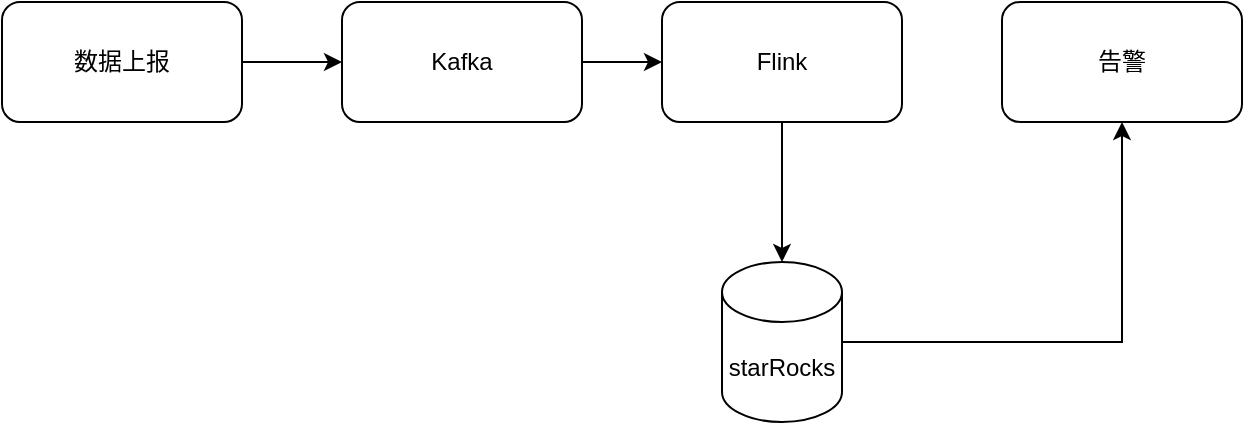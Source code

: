 <mxfile version="20.8.0" type="github">
  <diagram id="C5RBs43oDa-KdzZeNtuy" name="Page-1">
    <mxGraphModel dx="758" dy="518" grid="1" gridSize="10" guides="1" tooltips="1" connect="1" arrows="1" fold="1" page="1" pageScale="1" pageWidth="827" pageHeight="1169" math="0" shadow="0">
      <root>
        <mxCell id="WIyWlLk6GJQsqaUBKTNV-0" />
        <mxCell id="WIyWlLk6GJQsqaUBKTNV-1" parent="WIyWlLk6GJQsqaUBKTNV-0" />
        <mxCell id="JxEY2v-Uu0OLQ1JV-tgB-2" style="edgeStyle=orthogonalEdgeStyle;rounded=0;orthogonalLoop=1;jettySize=auto;html=1;exitX=1;exitY=0.5;exitDx=0;exitDy=0;entryX=0;entryY=0.5;entryDx=0;entryDy=0;" edge="1" parent="WIyWlLk6GJQsqaUBKTNV-1" source="JxEY2v-Uu0OLQ1JV-tgB-0" target="JxEY2v-Uu0OLQ1JV-tgB-1">
          <mxGeometry relative="1" as="geometry" />
        </mxCell>
        <mxCell id="JxEY2v-Uu0OLQ1JV-tgB-0" value="数据上报" style="rounded=1;whiteSpace=wrap;html=1;" vertex="1" parent="WIyWlLk6GJQsqaUBKTNV-1">
          <mxGeometry x="50" y="90" width="120" height="60" as="geometry" />
        </mxCell>
        <mxCell id="JxEY2v-Uu0OLQ1JV-tgB-4" style="edgeStyle=orthogonalEdgeStyle;rounded=0;orthogonalLoop=1;jettySize=auto;html=1;exitX=1;exitY=0.5;exitDx=0;exitDy=0;" edge="1" parent="WIyWlLk6GJQsqaUBKTNV-1" source="JxEY2v-Uu0OLQ1JV-tgB-1" target="JxEY2v-Uu0OLQ1JV-tgB-3">
          <mxGeometry relative="1" as="geometry" />
        </mxCell>
        <mxCell id="JxEY2v-Uu0OLQ1JV-tgB-1" value="Kafka" style="rounded=1;whiteSpace=wrap;html=1;" vertex="1" parent="WIyWlLk6GJQsqaUBKTNV-1">
          <mxGeometry x="220" y="90" width="120" height="60" as="geometry" />
        </mxCell>
        <mxCell id="JxEY2v-Uu0OLQ1JV-tgB-7" style="edgeStyle=orthogonalEdgeStyle;rounded=0;orthogonalLoop=1;jettySize=auto;html=1;exitX=0.5;exitY=1;exitDx=0;exitDy=0;entryX=0.5;entryY=0;entryDx=0;entryDy=0;entryPerimeter=0;" edge="1" parent="WIyWlLk6GJQsqaUBKTNV-1" source="JxEY2v-Uu0OLQ1JV-tgB-3" target="JxEY2v-Uu0OLQ1JV-tgB-5">
          <mxGeometry relative="1" as="geometry" />
        </mxCell>
        <mxCell id="JxEY2v-Uu0OLQ1JV-tgB-3" value="Flink" style="rounded=1;whiteSpace=wrap;html=1;" vertex="1" parent="WIyWlLk6GJQsqaUBKTNV-1">
          <mxGeometry x="380" y="90" width="120" height="60" as="geometry" />
        </mxCell>
        <mxCell id="JxEY2v-Uu0OLQ1JV-tgB-9" style="edgeStyle=orthogonalEdgeStyle;rounded=0;orthogonalLoop=1;jettySize=auto;html=1;exitX=1;exitY=0.5;exitDx=0;exitDy=0;exitPerimeter=0;" edge="1" parent="WIyWlLk6GJQsqaUBKTNV-1" source="JxEY2v-Uu0OLQ1JV-tgB-5" target="JxEY2v-Uu0OLQ1JV-tgB-8">
          <mxGeometry relative="1" as="geometry" />
        </mxCell>
        <mxCell id="JxEY2v-Uu0OLQ1JV-tgB-5" value="starRocks" style="shape=cylinder3;whiteSpace=wrap;html=1;boundedLbl=1;backgroundOutline=1;size=15;" vertex="1" parent="WIyWlLk6GJQsqaUBKTNV-1">
          <mxGeometry x="410" y="220" width="60" height="80" as="geometry" />
        </mxCell>
        <mxCell id="JxEY2v-Uu0OLQ1JV-tgB-8" value="告警" style="rounded=1;whiteSpace=wrap;html=1;" vertex="1" parent="WIyWlLk6GJQsqaUBKTNV-1">
          <mxGeometry x="550" y="90" width="120" height="60" as="geometry" />
        </mxCell>
      </root>
    </mxGraphModel>
  </diagram>
</mxfile>
